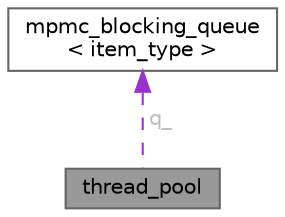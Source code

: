 digraph "thread_pool"
{
 // LATEX_PDF_SIZE
  bgcolor="transparent";
  edge [fontname=Helvetica,fontsize=10,labelfontname=Helvetica,labelfontsize=10];
  node [fontname=Helvetica,fontsize=10,shape=box,height=0.2,width=0.4];
  Node1 [id="Node000001",label="thread_pool",height=0.2,width=0.4,color="gray40", fillcolor="grey60", style="filled", fontcolor="black",tooltip=" "];
  Node2 -> Node1 [id="edge1_Node000001_Node000002",dir="back",color="darkorchid3",style="dashed",tooltip=" ",label=" q_",fontcolor="grey" ];
  Node2 [id="Node000002",label="mpmc_blocking_queue\l\< item_type \>",height=0.2,width=0.4,color="gray40", fillcolor="white", style="filled",URL="$classspdlog_1_1details_1_1mpmc__blocking__queue.html",tooltip=" "];
}
